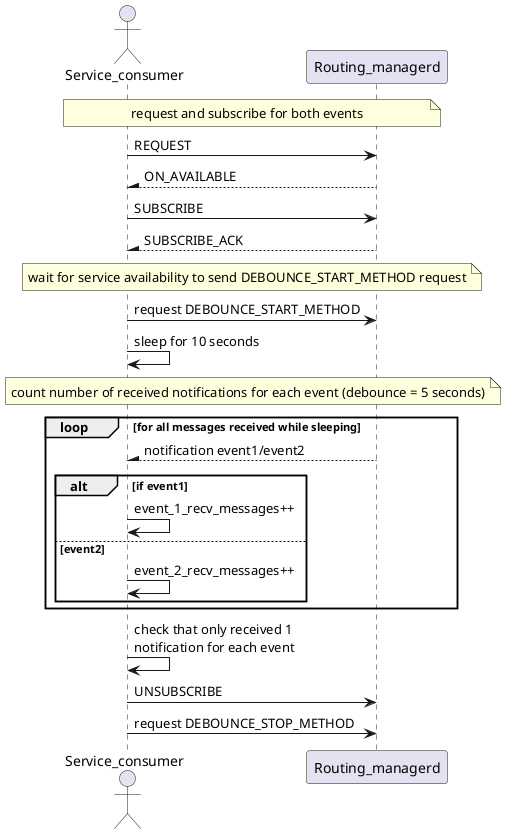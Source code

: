 @startuml

Actor Service_consumer as SC

participant Routing_managerd as RM

note across
  request and subscribe for both events
endnote

SC -> RM : REQUEST

RM --\ SC : ON_AVAILABLE

SC -> RM : SUBSCRIBE

RM --\ SC : SUBSCRIBE_ACK

note across
  wait for service availability to send DEBOUNCE_START_METHOD request
endnote

SC -> RM : request DEBOUNCE_START_METHOD

SC -> SC : sleep for 10 seconds

note across
  count number of received notifications for each event (debounce = 5 seconds)
endnote

loop for all messages received while sleeping
  RM --\ SC : notification event1/event2

  alt if event1
    SC -> SC : event_1_recv_messages++
  else event2
    SC -> SC : event_2_recv_messages++
  end
end

SC -> SC : check that only received 1\nnotification for each event

SC -> RM : UNSUBSCRIBE

SC -> RM : request DEBOUNCE_STOP_METHOD

@enduml

